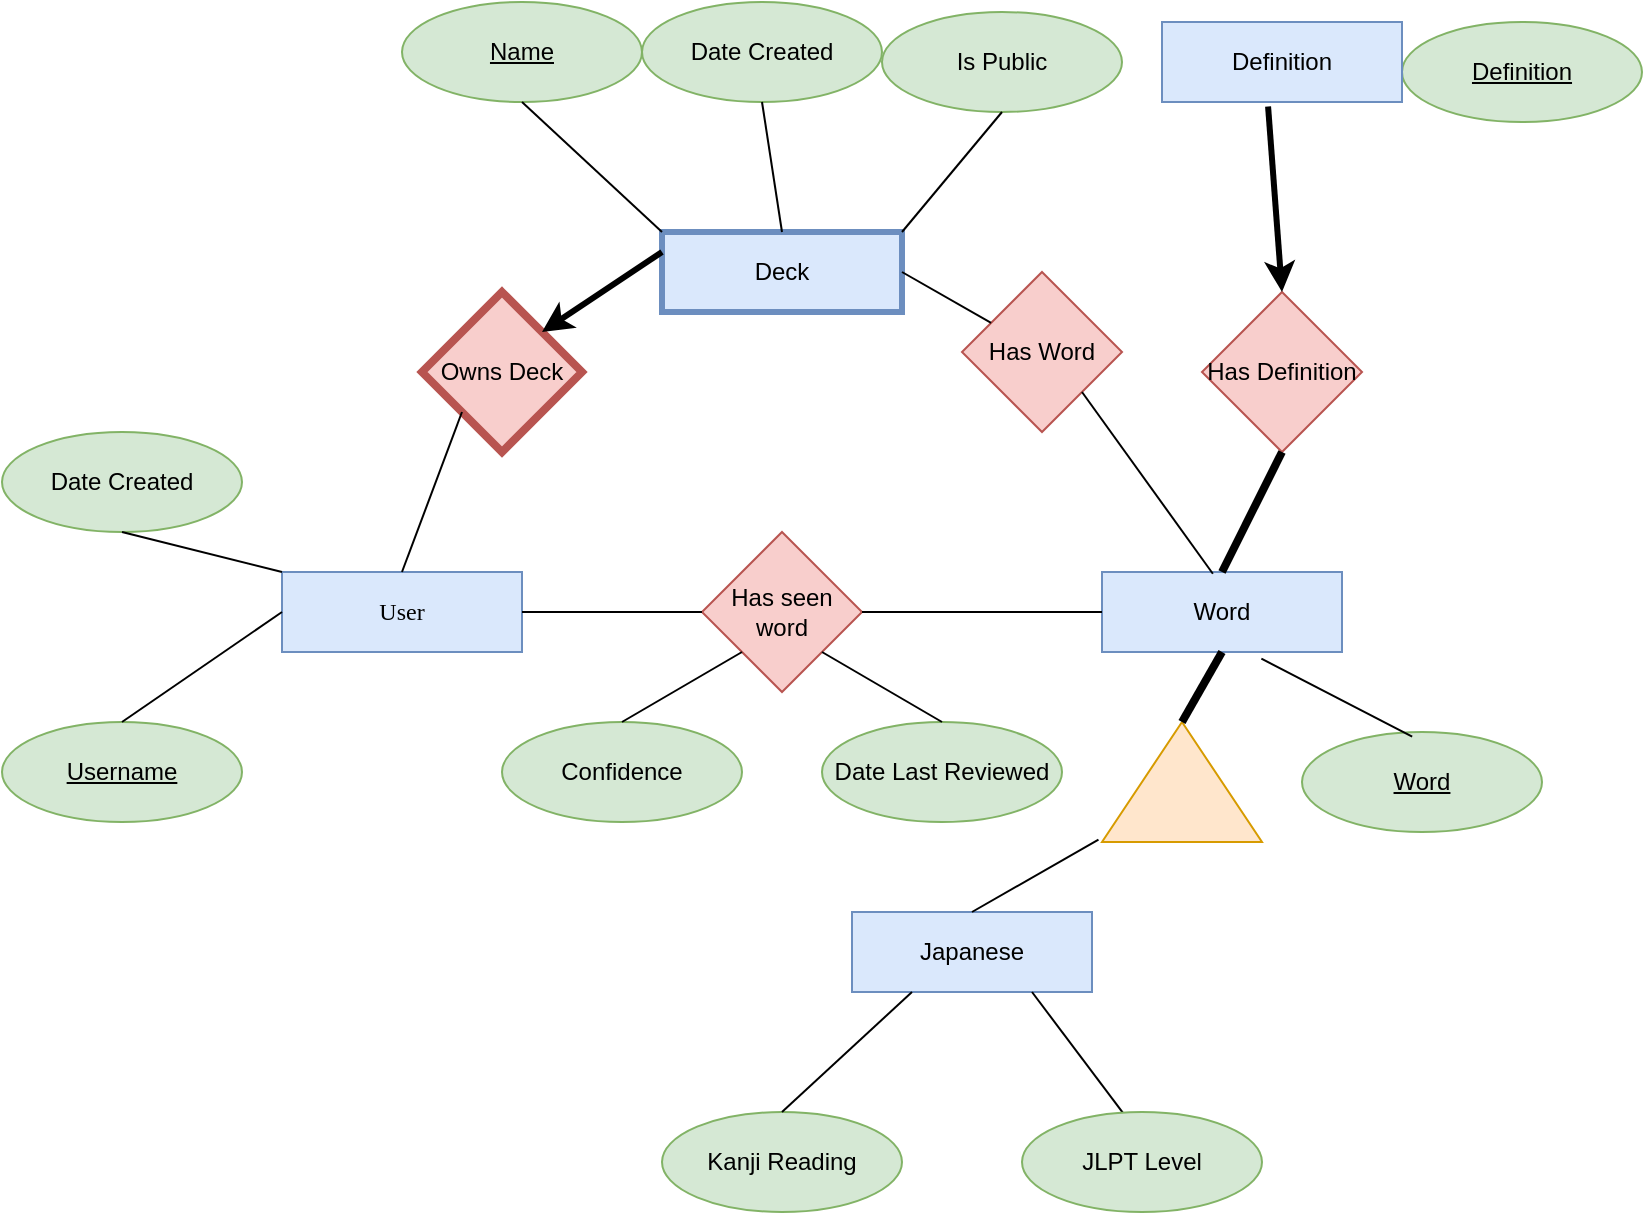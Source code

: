 <mxfile version="24.7.12">
  <diagram name="Page-1" id="ksrTAwitEhWfJyu50R_l">
    <mxGraphModel dx="1434" dy="734" grid="1" gridSize="10" guides="1" tooltips="1" connect="1" arrows="1" fold="1" page="1" pageScale="1" pageWidth="850" pageHeight="1100" math="0" shadow="0">
      <root>
        <mxCell id="0" />
        <mxCell id="1" parent="0" />
        <mxCell id="7bOhwb5kKMFxKV_Ecydf-2" value="&lt;div&gt;&lt;font face=&quot;Verdana&quot;&gt;User&lt;/font&gt;&lt;/div&gt;" style="rounded=0;whiteSpace=wrap;html=1;fillColor=#dae8fc;strokeColor=#6c8ebf;" vertex="1" parent="1">
          <mxGeometry x="140" y="290" width="120" height="40" as="geometry" />
        </mxCell>
        <mxCell id="7bOhwb5kKMFxKV_Ecydf-3" value="&lt;div&gt;Word&lt;/div&gt;" style="rounded=0;whiteSpace=wrap;html=1;fillColor=#dae8fc;strokeColor=#6c8ebf;" vertex="1" parent="1">
          <mxGeometry x="550" y="290" width="120" height="40" as="geometry" />
        </mxCell>
        <mxCell id="7bOhwb5kKMFxKV_Ecydf-4" value="Deck" style="rounded=0;whiteSpace=wrap;html=1;fillColor=#dae8fc;strokeColor=#6c8ebf;strokeWidth=3;" vertex="1" parent="1">
          <mxGeometry x="330" y="120" width="120" height="40" as="geometry" />
        </mxCell>
        <mxCell id="7bOhwb5kKMFxKV_Ecydf-6" value="&lt;div&gt;Owns Deck&lt;/div&gt;" style="rhombus;whiteSpace=wrap;html=1;fillColor=#f8cecc;strokeColor=#b85450;strokeWidth=4;" vertex="1" parent="1">
          <mxGeometry x="210" y="150" width="80" height="80" as="geometry" />
        </mxCell>
        <mxCell id="7bOhwb5kKMFxKV_Ecydf-7" value="Has Word" style="rhombus;whiteSpace=wrap;html=1;fillColor=#f8cecc;strokeColor=#b85450;" vertex="1" parent="1">
          <mxGeometry x="480" y="140" width="80" height="80" as="geometry" />
        </mxCell>
        <mxCell id="7bOhwb5kKMFxKV_Ecydf-8" value="" style="endArrow=none;html=1;rounded=0;exitX=1;exitY=0.5;exitDx=0;exitDy=0;" edge="1" parent="1" source="7bOhwb5kKMFxKV_Ecydf-4" target="7bOhwb5kKMFxKV_Ecydf-7">
          <mxGeometry width="50" height="50" relative="1" as="geometry">
            <mxPoint x="560" y="150" as="sourcePoint" />
            <mxPoint x="610" y="100" as="targetPoint" />
          </mxGeometry>
        </mxCell>
        <mxCell id="7bOhwb5kKMFxKV_Ecydf-9" value="" style="endArrow=none;html=1;rounded=0;exitX=1;exitY=1;exitDx=0;exitDy=0;entryX=0.462;entryY=0.022;entryDx=0;entryDy=0;entryPerimeter=0;" edge="1" parent="1" source="7bOhwb5kKMFxKV_Ecydf-7" target="7bOhwb5kKMFxKV_Ecydf-3">
          <mxGeometry width="50" height="50" relative="1" as="geometry">
            <mxPoint x="690" y="210" as="sourcePoint" />
            <mxPoint x="740" y="160" as="targetPoint" />
          </mxGeometry>
        </mxCell>
        <mxCell id="7bOhwb5kKMFxKV_Ecydf-12" value="" style="endArrow=none;html=1;rounded=0;entryX=0;entryY=1;entryDx=0;entryDy=0;exitX=0.5;exitY=0;exitDx=0;exitDy=0;" edge="1" parent="1" source="7bOhwb5kKMFxKV_Ecydf-2" target="7bOhwb5kKMFxKV_Ecydf-6">
          <mxGeometry width="50" height="50" relative="1" as="geometry">
            <mxPoint x="540" y="240" as="sourcePoint" />
            <mxPoint x="590" y="190" as="targetPoint" />
          </mxGeometry>
        </mxCell>
        <mxCell id="7bOhwb5kKMFxKV_Ecydf-14" value="&lt;div&gt;&lt;u&gt;Username&lt;/u&gt;&lt;/div&gt;" style="ellipse;whiteSpace=wrap;html=1;fillColor=#d5e8d4;strokeColor=#82b366;" vertex="1" parent="1">
          <mxGeometry y="365" width="120" height="50" as="geometry" />
        </mxCell>
        <mxCell id="7bOhwb5kKMFxKV_Ecydf-15" value="" style="endArrow=none;html=1;rounded=0;exitX=0.5;exitY=0;exitDx=0;exitDy=0;entryX=0;entryY=0.5;entryDx=0;entryDy=0;" edge="1" parent="1" source="7bOhwb5kKMFxKV_Ecydf-14" target="7bOhwb5kKMFxKV_Ecydf-2">
          <mxGeometry width="50" height="50" relative="1" as="geometry">
            <mxPoint x="460" y="280" as="sourcePoint" />
            <mxPoint x="510" y="230" as="targetPoint" />
          </mxGeometry>
        </mxCell>
        <mxCell id="7bOhwb5kKMFxKV_Ecydf-18" value="" style="triangle;whiteSpace=wrap;html=1;direction=north;fillColor=#ffe6cc;strokeColor=#d79b00;" vertex="1" parent="1">
          <mxGeometry x="550" y="365" width="80" height="60" as="geometry" />
        </mxCell>
        <mxCell id="7bOhwb5kKMFxKV_Ecydf-20" value="" style="endArrow=none;html=1;rounded=0;entryX=0.5;entryY=1;entryDx=0;entryDy=0;exitX=1;exitY=0.5;exitDx=0;exitDy=0;strokeColor=#000000;strokeWidth=4;" edge="1" parent="1" source="7bOhwb5kKMFxKV_Ecydf-18" target="7bOhwb5kKMFxKV_Ecydf-3">
          <mxGeometry width="50" height="50" relative="1" as="geometry">
            <mxPoint x="460" y="300" as="sourcePoint" />
            <mxPoint x="510" y="250" as="targetPoint" />
          </mxGeometry>
        </mxCell>
        <mxCell id="7bOhwb5kKMFxKV_Ecydf-22" value="Japanese" style="rounded=0;whiteSpace=wrap;html=1;fillColor=#dae8fc;strokeColor=#6c8ebf;" vertex="1" parent="1">
          <mxGeometry x="425" y="460" width="120" height="40" as="geometry" />
        </mxCell>
        <mxCell id="7bOhwb5kKMFxKV_Ecydf-23" value="" style="endArrow=none;html=1;rounded=0;exitX=0.5;exitY=0;exitDx=0;exitDy=0;entryX=0.02;entryY=-0.022;entryDx=0;entryDy=0;entryPerimeter=0;" edge="1" parent="1" source="7bOhwb5kKMFxKV_Ecydf-22" target="7bOhwb5kKMFxKV_Ecydf-18">
          <mxGeometry width="50" height="50" relative="1" as="geometry">
            <mxPoint x="550" y="240" as="sourcePoint" />
            <mxPoint x="625" y="301" as="targetPoint" />
          </mxGeometry>
        </mxCell>
        <mxCell id="7bOhwb5kKMFxKV_Ecydf-24" value="Has seen word" style="rhombus;whiteSpace=wrap;html=1;fillColor=#f8cecc;strokeColor=#b85450;" vertex="1" parent="1">
          <mxGeometry x="350" y="270" width="80" height="80" as="geometry" />
        </mxCell>
        <mxCell id="7bOhwb5kKMFxKV_Ecydf-26" value="" style="endArrow=none;html=1;rounded=0;exitX=1;exitY=0.5;exitDx=0;exitDy=0;entryX=0;entryY=0.5;entryDx=0;entryDy=0;" edge="1" parent="1" source="7bOhwb5kKMFxKV_Ecydf-2" target="7bOhwb5kKMFxKV_Ecydf-24">
          <mxGeometry width="50" height="50" relative="1" as="geometry">
            <mxPoint x="460" y="360" as="sourcePoint" />
            <mxPoint x="510" y="310" as="targetPoint" />
          </mxGeometry>
        </mxCell>
        <mxCell id="7bOhwb5kKMFxKV_Ecydf-27" value="" style="endArrow=none;html=1;rounded=0;exitX=1;exitY=0.5;exitDx=0;exitDy=0;entryX=0;entryY=0.5;entryDx=0;entryDy=0;" edge="1" parent="1" source="7bOhwb5kKMFxKV_Ecydf-24" target="7bOhwb5kKMFxKV_Ecydf-3">
          <mxGeometry width="50" height="50" relative="1" as="geometry">
            <mxPoint x="460" y="360" as="sourcePoint" />
            <mxPoint x="510" y="310" as="targetPoint" />
          </mxGeometry>
        </mxCell>
        <mxCell id="7bOhwb5kKMFxKV_Ecydf-28" value="&lt;u&gt;Name&lt;/u&gt;" style="ellipse;whiteSpace=wrap;html=1;fillColor=#d5e8d4;strokeColor=#82b366;" vertex="1" parent="1">
          <mxGeometry x="200" y="5" width="120" height="50" as="geometry" />
        </mxCell>
        <mxCell id="7bOhwb5kKMFxKV_Ecydf-30" value="" style="endArrow=none;html=1;rounded=0;exitX=0;exitY=0;exitDx=0;exitDy=0;entryX=0.5;entryY=1;entryDx=0;entryDy=0;" edge="1" parent="1" source="7bOhwb5kKMFxKV_Ecydf-4" target="7bOhwb5kKMFxKV_Ecydf-28">
          <mxGeometry width="50" height="50" relative="1" as="geometry">
            <mxPoint x="273" y="115" as="sourcePoint" />
            <mxPoint x="330" y="70" as="targetPoint" />
          </mxGeometry>
        </mxCell>
        <mxCell id="7bOhwb5kKMFxKV_Ecydf-31" value="&lt;div&gt;Date Created&lt;br&gt;&lt;/div&gt;" style="ellipse;whiteSpace=wrap;html=1;fillColor=#d5e8d4;strokeColor=#82b366;" vertex="1" parent="1">
          <mxGeometry x="320" y="5" width="120" height="50" as="geometry" />
        </mxCell>
        <mxCell id="7bOhwb5kKMFxKV_Ecydf-32" value="" style="endArrow=none;html=1;rounded=0;exitX=0.5;exitY=0;exitDx=0;exitDy=0;entryX=0.5;entryY=1;entryDx=0;entryDy=0;" edge="1" parent="1" target="7bOhwb5kKMFxKV_Ecydf-31" source="7bOhwb5kKMFxKV_Ecydf-4">
          <mxGeometry width="50" height="50" relative="1" as="geometry">
            <mxPoint x="340" y="130" as="sourcePoint" />
            <mxPoint x="340" y="80" as="targetPoint" />
          </mxGeometry>
        </mxCell>
        <mxCell id="7bOhwb5kKMFxKV_Ecydf-33" value="Confidence" style="ellipse;whiteSpace=wrap;html=1;fillColor=#d5e8d4;strokeColor=#82b366;" vertex="1" parent="1">
          <mxGeometry x="250" y="365" width="120" height="50" as="geometry" />
        </mxCell>
        <mxCell id="7bOhwb5kKMFxKV_Ecydf-34" value="" style="endArrow=none;html=1;rounded=0;entryX=0.5;entryY=0;entryDx=0;entryDy=0;exitX=0;exitY=1;exitDx=0;exitDy=0;" edge="1" parent="1" target="7bOhwb5kKMFxKV_Ecydf-33" source="7bOhwb5kKMFxKV_Ecydf-24">
          <mxGeometry width="50" height="50" relative="1" as="geometry">
            <mxPoint x="356.608" y="389.998" as="sourcePoint" />
            <mxPoint x="290" y="464.39" as="targetPoint" />
          </mxGeometry>
        </mxCell>
        <mxCell id="7bOhwb5kKMFxKV_Ecydf-35" value="&lt;u&gt;Word&lt;/u&gt;" style="ellipse;whiteSpace=wrap;html=1;fillColor=#d5e8d4;strokeColor=#82b366;" vertex="1" parent="1">
          <mxGeometry x="650" y="370" width="120" height="50" as="geometry" />
        </mxCell>
        <mxCell id="7bOhwb5kKMFxKV_Ecydf-36" value="" style="endArrow=none;html=1;rounded=0;exitX=0.664;exitY=1.083;exitDx=0;exitDy=0;entryX=0.459;entryY=0.046;entryDx=0;entryDy=0;exitPerimeter=0;entryPerimeter=0;" edge="1" parent="1" target="7bOhwb5kKMFxKV_Ecydf-35" source="7bOhwb5kKMFxKV_Ecydf-3">
          <mxGeometry width="50" height="50" relative="1" as="geometry">
            <mxPoint x="800" y="270" as="sourcePoint" />
            <mxPoint x="800" y="220" as="targetPoint" />
          </mxGeometry>
        </mxCell>
        <mxCell id="7bOhwb5kKMFxKV_Ecydf-37" value="&lt;div&gt;&lt;u&gt;Definition&lt;/u&gt;&lt;/div&gt;" style="ellipse;whiteSpace=wrap;html=1;fillColor=#d5e8d4;strokeColor=#82b366;" vertex="1" parent="1">
          <mxGeometry x="700" y="15" width="120" height="50" as="geometry" />
        </mxCell>
        <mxCell id="7bOhwb5kKMFxKV_Ecydf-38" value="" style="endArrow=none;html=1;rounded=0;exitX=1;exitY=0.5;exitDx=0;exitDy=0;entryX=0;entryY=0.5;entryDx=0;entryDy=0;" edge="1" parent="1" target="7bOhwb5kKMFxKV_Ecydf-37" source="7bOhwb5kKMFxKV_Ecydf-51">
          <mxGeometry width="50" height="50" relative="1" as="geometry">
            <mxPoint x="670" y="310" as="sourcePoint" />
            <mxPoint x="720" y="40" as="targetPoint" />
          </mxGeometry>
        </mxCell>
        <mxCell id="7bOhwb5kKMFxKV_Ecydf-39" value="&lt;div&gt;Date Created&lt;br&gt;&lt;/div&gt;" style="ellipse;whiteSpace=wrap;html=1;fillColor=#d5e8d4;strokeColor=#82b366;" vertex="1" parent="1">
          <mxGeometry y="220" width="120" height="50" as="geometry" />
        </mxCell>
        <mxCell id="7bOhwb5kKMFxKV_Ecydf-40" value="" style="endArrow=none;html=1;rounded=0;exitX=0;exitY=0;exitDx=0;exitDy=0;entryX=0.5;entryY=1;entryDx=0;entryDy=0;" edge="1" parent="1" target="7bOhwb5kKMFxKV_Ecydf-39" source="7bOhwb5kKMFxKV_Ecydf-2">
          <mxGeometry width="50" height="50" relative="1" as="geometry">
            <mxPoint x="90" y="278" as="sourcePoint" />
            <mxPoint x="80" y="240" as="targetPoint" />
          </mxGeometry>
        </mxCell>
        <mxCell id="7bOhwb5kKMFxKV_Ecydf-42" value="Date Last Reviewed" style="ellipse;whiteSpace=wrap;html=1;fillColor=#d5e8d4;strokeColor=#82b366;" vertex="1" parent="1">
          <mxGeometry x="410" y="365" width="120" height="50" as="geometry" />
        </mxCell>
        <mxCell id="7bOhwb5kKMFxKV_Ecydf-43" value="" style="endArrow=none;html=1;rounded=0;entryX=0.5;entryY=0;entryDx=0;entryDy=0;exitX=1;exitY=1;exitDx=0;exitDy=0;" edge="1" parent="1" target="7bOhwb5kKMFxKV_Ecydf-42" source="7bOhwb5kKMFxKV_Ecydf-24">
          <mxGeometry width="50" height="50" relative="1" as="geometry">
            <mxPoint x="480" y="335" as="sourcePoint" />
            <mxPoint x="400" y="469.39" as="targetPoint" />
          </mxGeometry>
        </mxCell>
        <mxCell id="7bOhwb5kKMFxKV_Ecydf-45" value="Kanji Reading" style="ellipse;whiteSpace=wrap;html=1;fillColor=#d5e8d4;strokeColor=#82b366;" vertex="1" parent="1">
          <mxGeometry x="330" y="560" width="120" height="50" as="geometry" />
        </mxCell>
        <mxCell id="7bOhwb5kKMFxKV_Ecydf-46" value="" style="endArrow=none;html=1;rounded=0;exitX=0.25;exitY=1;exitDx=0;exitDy=0;entryX=0.5;entryY=0;entryDx=0;entryDy=0;" edge="1" parent="1" target="7bOhwb5kKMFxKV_Ecydf-45" source="7bOhwb5kKMFxKV_Ecydf-22">
          <mxGeometry width="50" height="50" relative="1" as="geometry">
            <mxPoint x="250" y="580" as="sourcePoint" />
            <mxPoint x="470" y="540" as="targetPoint" />
          </mxGeometry>
        </mxCell>
        <mxCell id="7bOhwb5kKMFxKV_Ecydf-48" value="" style="endArrow=none;html=1;rounded=0;exitX=0.75;exitY=1;exitDx=0;exitDy=0;entryX=0.434;entryY=0.052;entryDx=0;entryDy=0;entryPerimeter=0;" edge="1" parent="1" source="7bOhwb5kKMFxKV_Ecydf-22" target="7bOhwb5kKMFxKV_Ecydf-49">
          <mxGeometry width="50" height="50" relative="1" as="geometry">
            <mxPoint x="500" y="500" as="sourcePoint" />
            <mxPoint x="485" y="560" as="targetPoint" />
          </mxGeometry>
        </mxCell>
        <mxCell id="7bOhwb5kKMFxKV_Ecydf-49" value="JLPT Level" style="ellipse;whiteSpace=wrap;html=1;fillColor=#d5e8d4;strokeColor=#82b366;" vertex="1" parent="1">
          <mxGeometry x="510" y="560" width="120" height="50" as="geometry" />
        </mxCell>
        <mxCell id="7bOhwb5kKMFxKV_Ecydf-50" value="&lt;div&gt;Has Definition&lt;/div&gt;" style="rhombus;whiteSpace=wrap;html=1;fillColor=#f8cecc;strokeColor=#b85450;" vertex="1" parent="1">
          <mxGeometry x="600" y="150" width="80" height="80" as="geometry" />
        </mxCell>
        <mxCell id="7bOhwb5kKMFxKV_Ecydf-51" value="&lt;div&gt;Definition&lt;/div&gt;" style="rounded=0;whiteSpace=wrap;html=1;fillColor=#dae8fc;strokeColor=#6c8ebf;" vertex="1" parent="1">
          <mxGeometry x="580" y="15" width="120" height="40" as="geometry" />
        </mxCell>
        <mxCell id="7bOhwb5kKMFxKV_Ecydf-52" value="" style="endArrow=none;html=1;rounded=0;entryX=0.5;entryY=1;entryDx=0;entryDy=0;exitX=0.5;exitY=0;exitDx=0;exitDy=0;strokeColor=#000000;strokeWidth=4;" edge="1" parent="1" source="7bOhwb5kKMFxKV_Ecydf-3" target="7bOhwb5kKMFxKV_Ecydf-50">
          <mxGeometry width="50" height="50" relative="1" as="geometry">
            <mxPoint x="620" y="290" as="sourcePoint" />
            <mxPoint x="640" y="255" as="targetPoint" />
          </mxGeometry>
        </mxCell>
        <mxCell id="7bOhwb5kKMFxKV_Ecydf-54" value="" style="endArrow=classic;html=1;rounded=0;exitX=0.442;exitY=1.057;exitDx=0;exitDy=0;exitPerimeter=0;entryX=0.5;entryY=0;entryDx=0;entryDy=0;strokeWidth=3;" edge="1" parent="1" source="7bOhwb5kKMFxKV_Ecydf-51" target="7bOhwb5kKMFxKV_Ecydf-50">
          <mxGeometry width="50" height="50" relative="1" as="geometry">
            <mxPoint x="660" y="240" as="sourcePoint" />
            <mxPoint x="710" y="190" as="targetPoint" />
          </mxGeometry>
        </mxCell>
        <mxCell id="7bOhwb5kKMFxKV_Ecydf-55" value="" style="endArrow=classic;html=1;rounded=0;exitX=0;exitY=0.25;exitDx=0;exitDy=0;entryX=1;entryY=0;entryDx=0;entryDy=0;strokeWidth=3;" edge="1" parent="1" source="7bOhwb5kKMFxKV_Ecydf-4" target="7bOhwb5kKMFxKV_Ecydf-6">
          <mxGeometry width="50" height="50" relative="1" as="geometry">
            <mxPoint x="253" y="150" as="sourcePoint" />
            <mxPoint x="330" y="198" as="targetPoint" />
          </mxGeometry>
        </mxCell>
        <mxCell id="7bOhwb5kKMFxKV_Ecydf-56" value="&lt;div&gt;Is Public&lt;/div&gt;" style="ellipse;whiteSpace=wrap;html=1;fillColor=#d5e8d4;strokeColor=#82b366;" vertex="1" parent="1">
          <mxGeometry x="440" y="10" width="120" height="50" as="geometry" />
        </mxCell>
        <mxCell id="7bOhwb5kKMFxKV_Ecydf-57" value="" style="endArrow=none;html=1;rounded=0;exitX=1;exitY=0;exitDx=0;exitDy=0;entryX=0.5;entryY=1;entryDx=0;entryDy=0;" edge="1" parent="1" target="7bOhwb5kKMFxKV_Ecydf-56" source="7bOhwb5kKMFxKV_Ecydf-4">
          <mxGeometry width="50" height="50" relative="1" as="geometry">
            <mxPoint x="480" y="118" as="sourcePoint" />
            <mxPoint x="470" y="80" as="targetPoint" />
          </mxGeometry>
        </mxCell>
      </root>
    </mxGraphModel>
  </diagram>
</mxfile>

